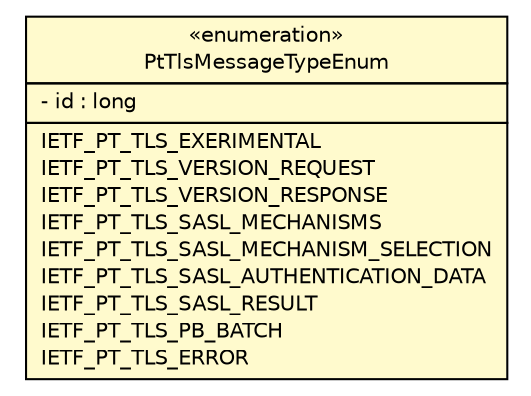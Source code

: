 #!/usr/local/bin/dot
#
# Class diagram 
# Generated by UMLGraph version R5_6 (http://www.umlgraph.org/)
#

digraph G {
	edge [fontname="Helvetica",fontsize=10,labelfontname="Helvetica",labelfontsize=10];
	node [fontname="Helvetica",fontsize=10,shape=plaintext];
	nodesep=0.25;
	ranksep=0.5;
	// org.ietf.nea.pt.message.enums.PtTlsMessageTypeEnum
	c142469 [label=<<table title="org.ietf.nea.pt.message.enums.PtTlsMessageTypeEnum" border="0" cellborder="1" cellspacing="0" cellpadding="2" port="p" bgcolor="lemonChiffon" href="./PtTlsMessageTypeEnum.html">
		<tr><td><table border="0" cellspacing="0" cellpadding="1">
<tr><td align="center" balign="center"> &#171;enumeration&#187; </td></tr>
<tr><td align="center" balign="center"> PtTlsMessageTypeEnum </td></tr>
		</table></td></tr>
		<tr><td><table border="0" cellspacing="0" cellpadding="1">
<tr><td align="left" balign="left"> - id : long </td></tr>
		</table></td></tr>
		<tr><td><table border="0" cellspacing="0" cellpadding="1">
<tr><td align="left" balign="left"> IETF_PT_TLS_EXERIMENTAL </td></tr>
<tr><td align="left" balign="left"> IETF_PT_TLS_VERSION_REQUEST </td></tr>
<tr><td align="left" balign="left"> IETF_PT_TLS_VERSION_RESPONSE </td></tr>
<tr><td align="left" balign="left"> IETF_PT_TLS_SASL_MECHANISMS </td></tr>
<tr><td align="left" balign="left"> IETF_PT_TLS_SASL_MECHANISM_SELECTION </td></tr>
<tr><td align="left" balign="left"> IETF_PT_TLS_SASL_AUTHENTICATION_DATA </td></tr>
<tr><td align="left" balign="left"> IETF_PT_TLS_SASL_RESULT </td></tr>
<tr><td align="left" balign="left"> IETF_PT_TLS_PB_BATCH </td></tr>
<tr><td align="left" balign="left"> IETF_PT_TLS_ERROR </td></tr>
		</table></td></tr>
		</table>>, URL="./PtTlsMessageTypeEnum.html", fontname="Helvetica", fontcolor="black", fontsize=10.0];
}

